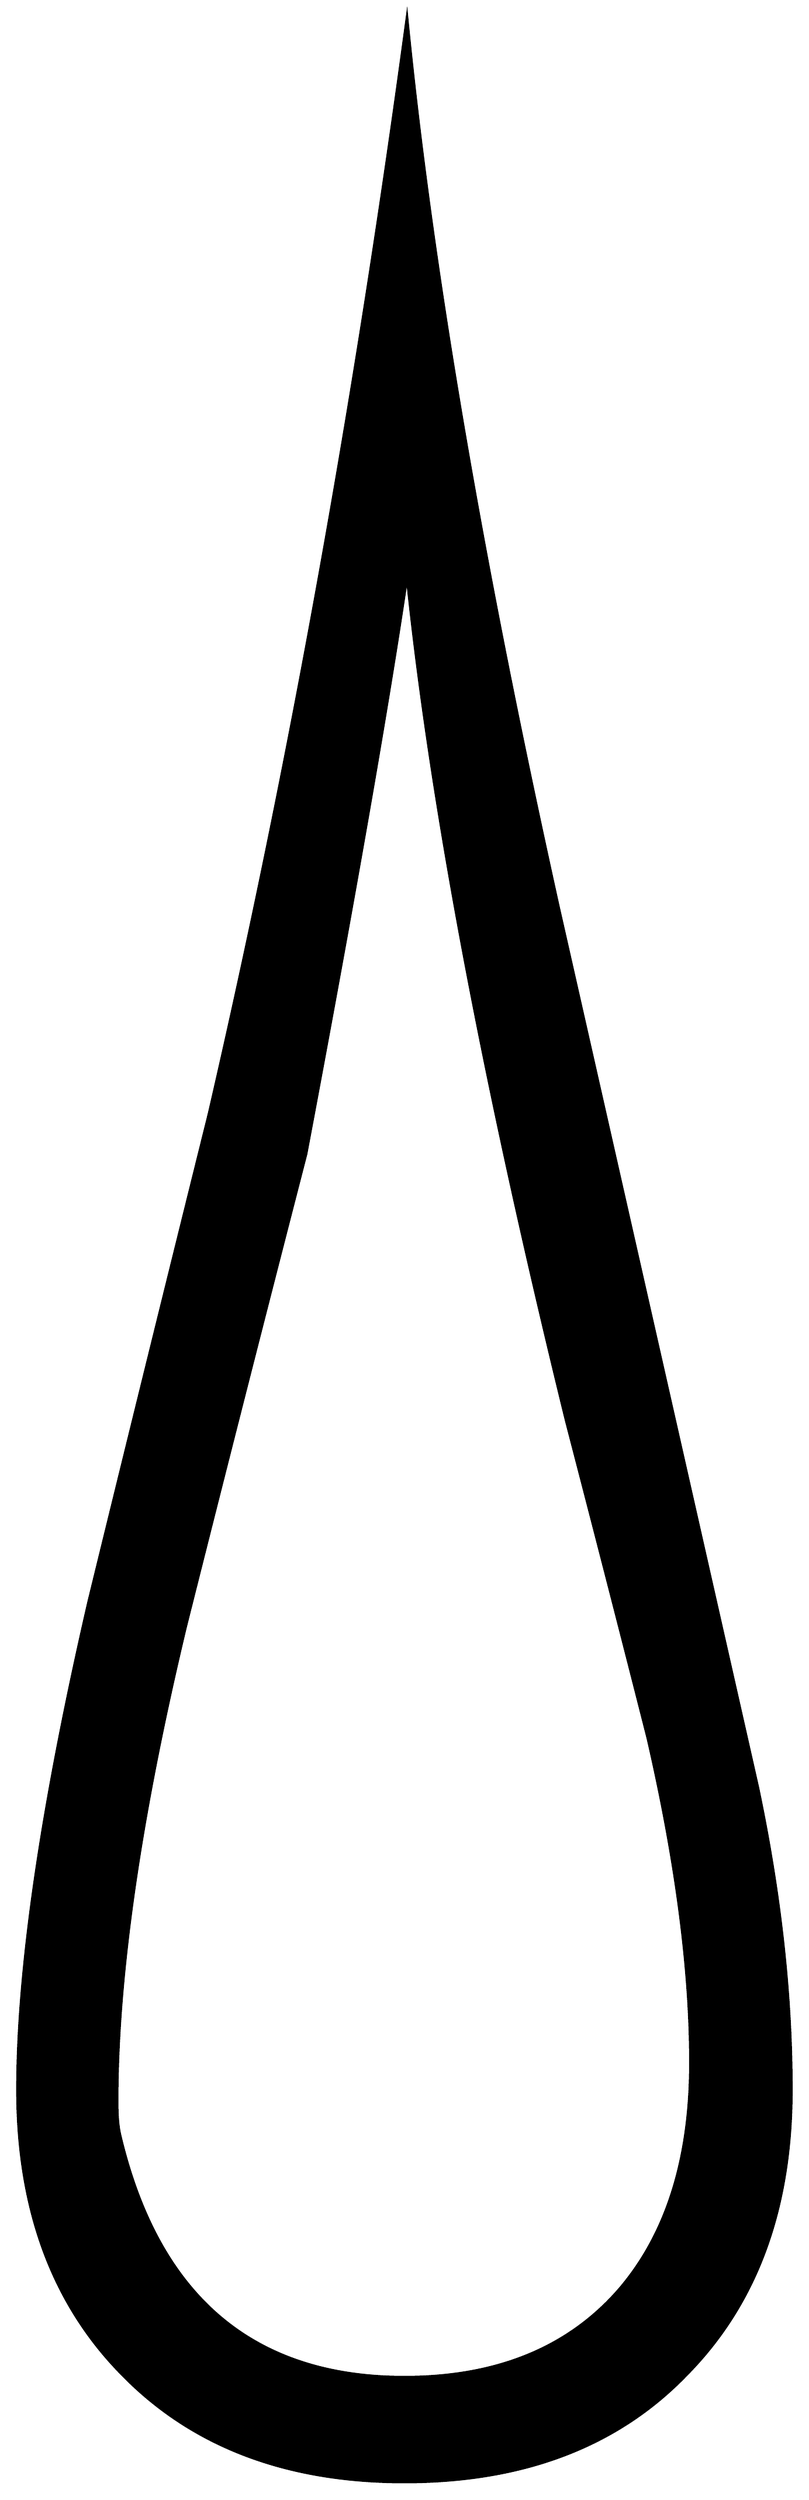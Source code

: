 


\begin{tikzpicture}[y=0.80pt, x=0.80pt, yscale=-1.0, xscale=1.0, inner sep=0pt, outer sep=0pt]
\begin{scope}[shift={(100.0,1715.0)},nonzero rule]
  \path[draw=.,fill=.,line width=1.600pt] (680.0,58.0) .. controls
    (680.0,150.0) and (653.0,223.333) .. (599.0,278.0) .. controls
    (545.667,333.333) and (473.0,361.0) .. (381.0,361.0) .. controls
    (289.667,361.0) and (217.0,333.333) .. (163.0,278.0) .. controls
    (109.0,223.333) and (82.0,150.0) .. (82.0,58.0) .. controls
    (82.0,-34.667) and (100.333,-160.333) .. (137.0,-319.0) ..
    controls (167.667,-444.333) and (198.667,-570.0) .. (230.0,-696.0)
    .. controls (292.0,-964.0) and (343.0,-1246.333) ..
    (383.0,-1543.0) .. controls (401.667,-1352.333) and
    (440.667,-1123.333) .. (500.0,-856.0) .. controls (551.333,-629.333)
    and (602.667,-402.667) .. (654.0,-176.0) .. controls
    (671.333,-94.0) and (680.0,-16.0) .. (680.0,58.0) --
    cycle(602.0,37.0) .. controls (602.0,-35.0) and
    (591.0,-118.667) .. (569.0,-214.0) .. controls (548.333,-295.333)
    and (527.333,-377.0) .. (506.0,-459.0) .. controls
    (442.0,-719.667) and (401.0,-937.0) .. (383.0,-1111.0) ..
    controls (368.333,-1011.667) and (342.333,-863.0) ..
    (305.0,-665.0) .. controls (273.667,-543.667) and (242.667,-422.0)
    .. (212.0,-300.0) .. controls (176.667,-152.667) and
    (159.0,-30.333) .. (159.0,67.0) .. controls (159.0,77.667) and
    (159.667,86.0) .. (161.0,92.0) .. controls (190.333,217.333) and
    (263.667,280.0) .. (381.0,280.0) .. controls (453.0,280.0) and
    (508.667,257.0) .. (548.0,211.0) .. controls (584.0,168.333) and
    (602.0,110.333) .. (602.0,37.0) -- cycle;
\end{scope}

\end{tikzpicture}

